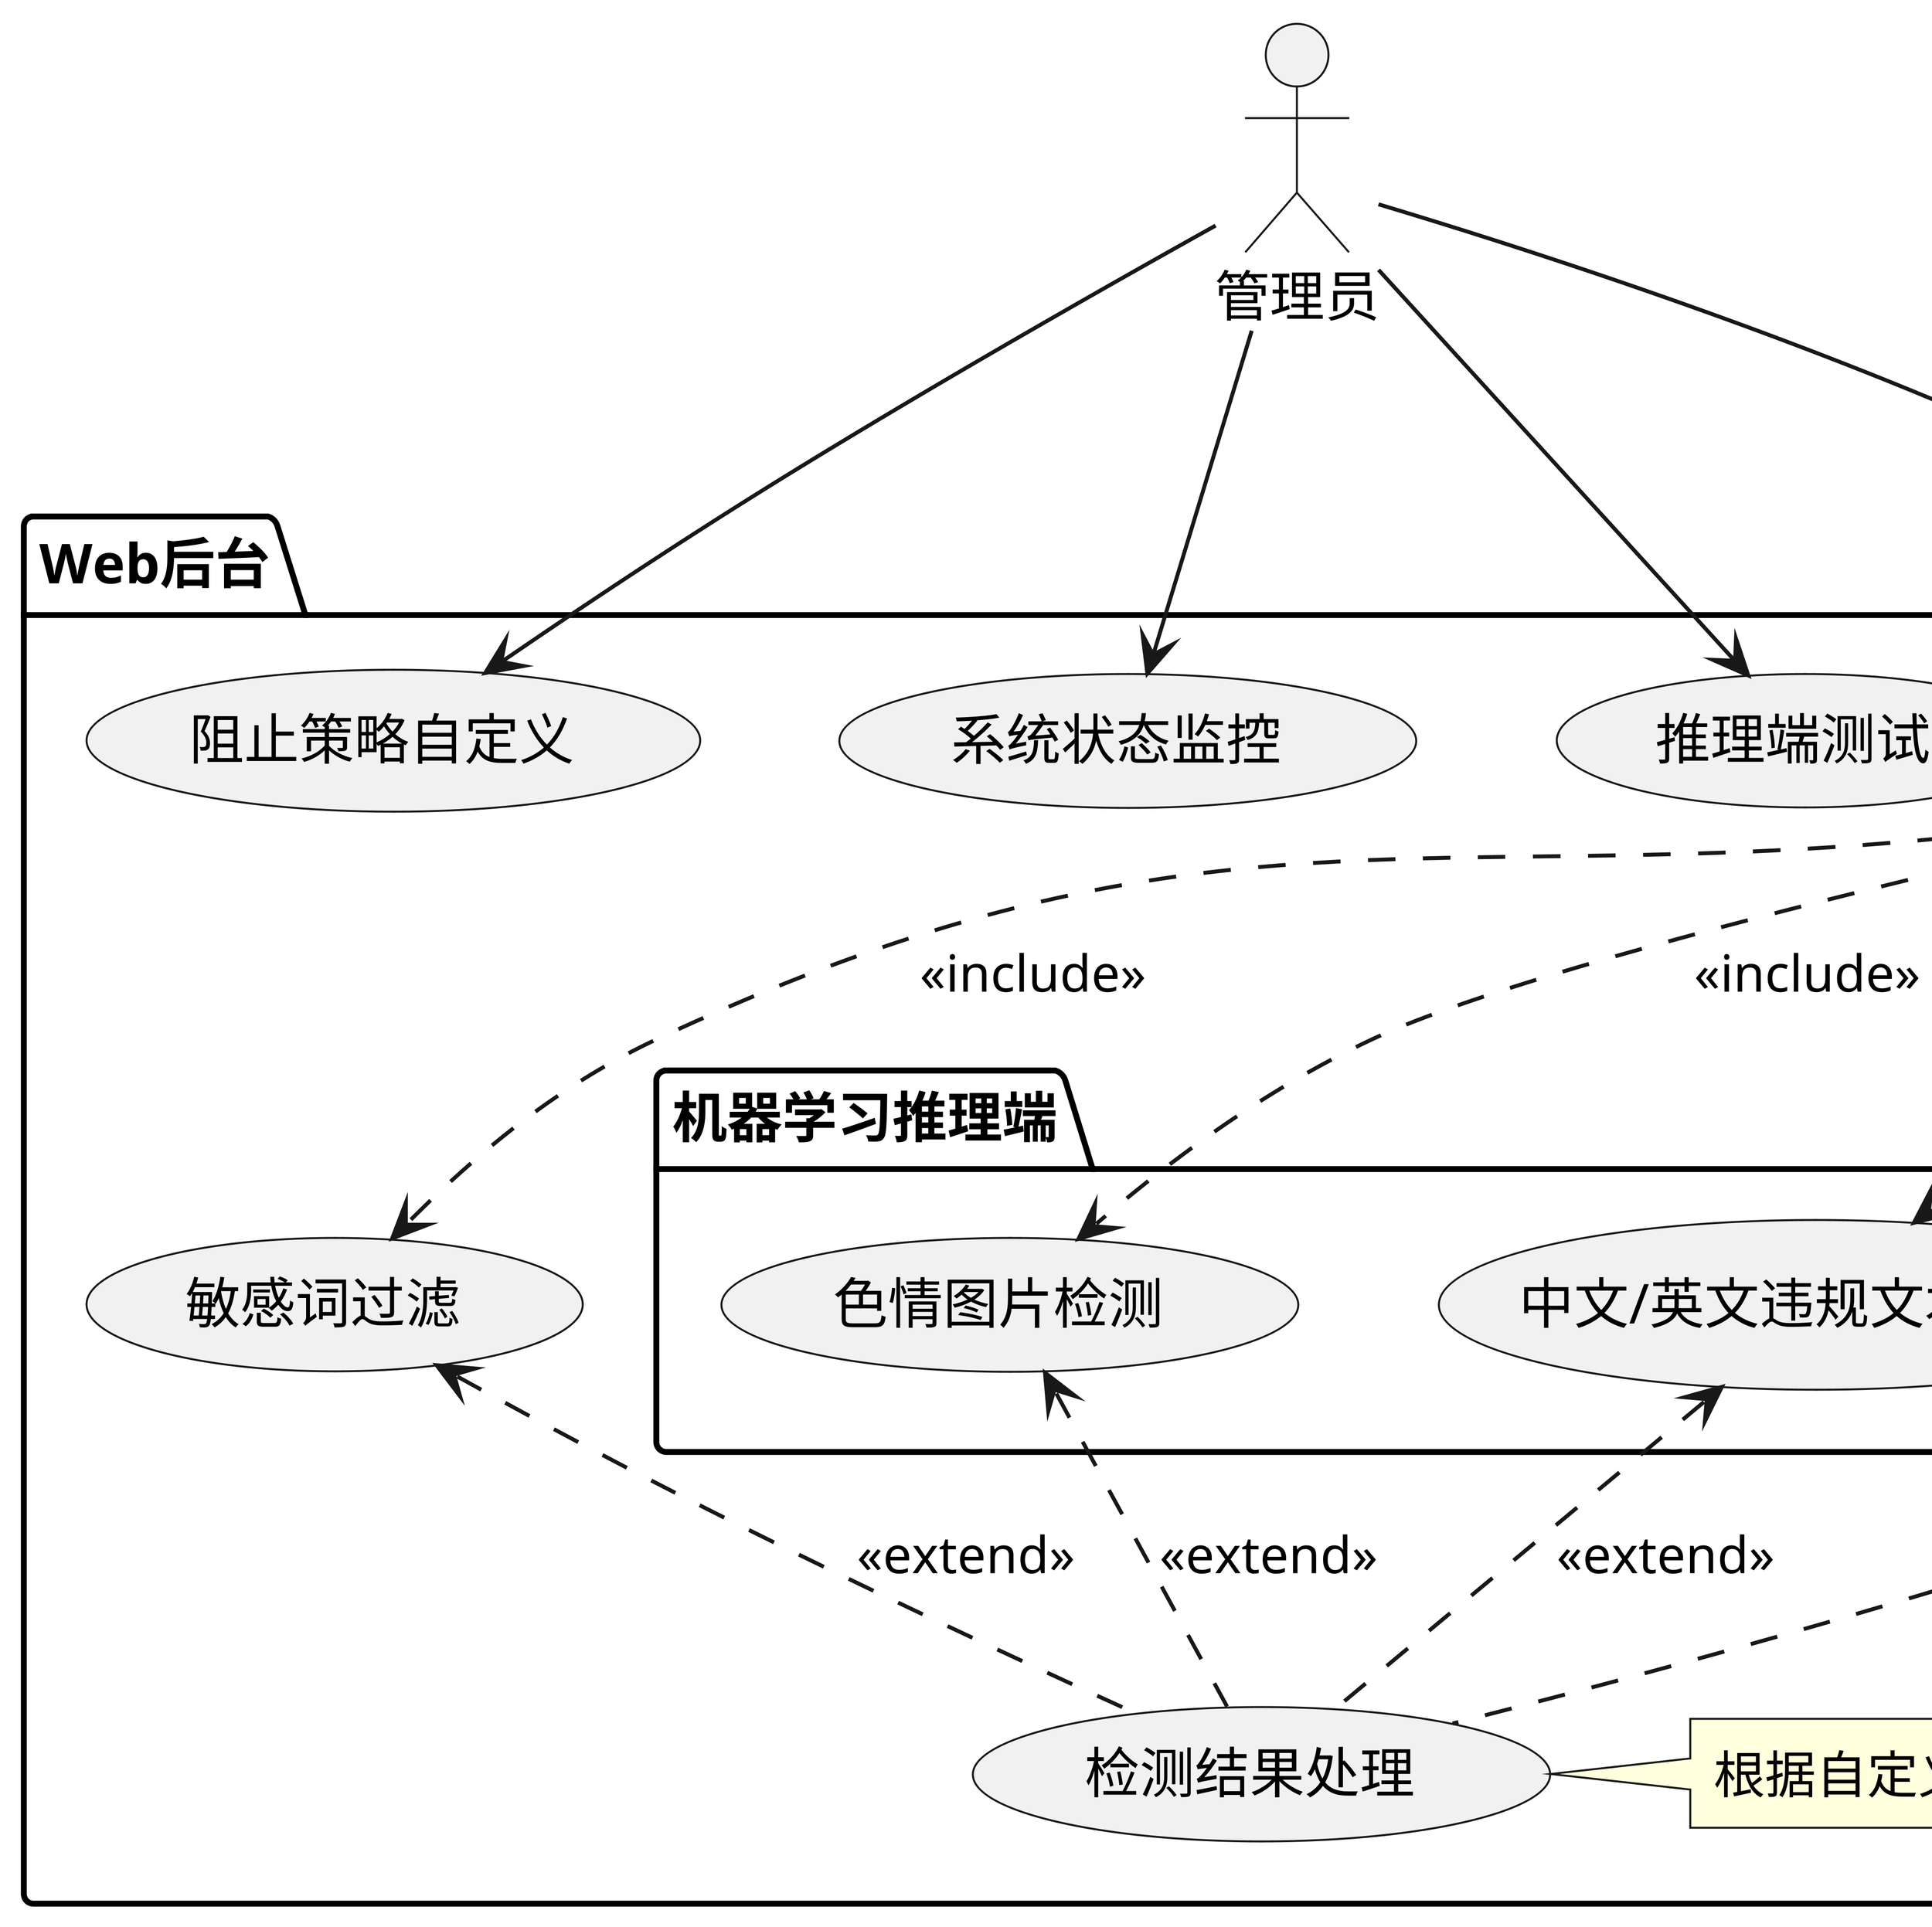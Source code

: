 @startuml
'https://plantuml.com/use-case-diagram

skinparam dpi 800
'scale 1080 width
'scale 960 height

:管理员: as Admin
:开发者: as User

package "Web后台" {
    usecase "敏感词过滤" as W1
    usecase "违规内容检测请求" as W2
    usecase "检测结果处理" as W3
    usecase "阻止策略自定义" as W4
    usecase "系统状态监控" as W5
    usecase "推理端测试" as W6
    package "机器学习推理端" {
        usecase "色情图片检测" as ML1
        usecase "抗议/暴恐图片检测" as ML2
        usecase "中文/英文违规文本检测" as ML3
    }

    note right of W3
    根据自定义策略处理结果，返回针对违规内容的建议
    end note

}


Admin --> W5
Admin --> W2
Admin --> W4
Admin --> W6
User --> W2

W2 ..> ML1 :<<include>>
W2 ..> ML2 :<<include>>
W2 ..> ML3 :<<include>>
W2 ..> W1 :<<include>>

W3 .up.>W1 :<<extend>>
W3 .up.>ML1 :<<extend>>
W3 .up.>ML2 :<<extend>>
W3 .up.>ML3 :<<extend>>



@enduml